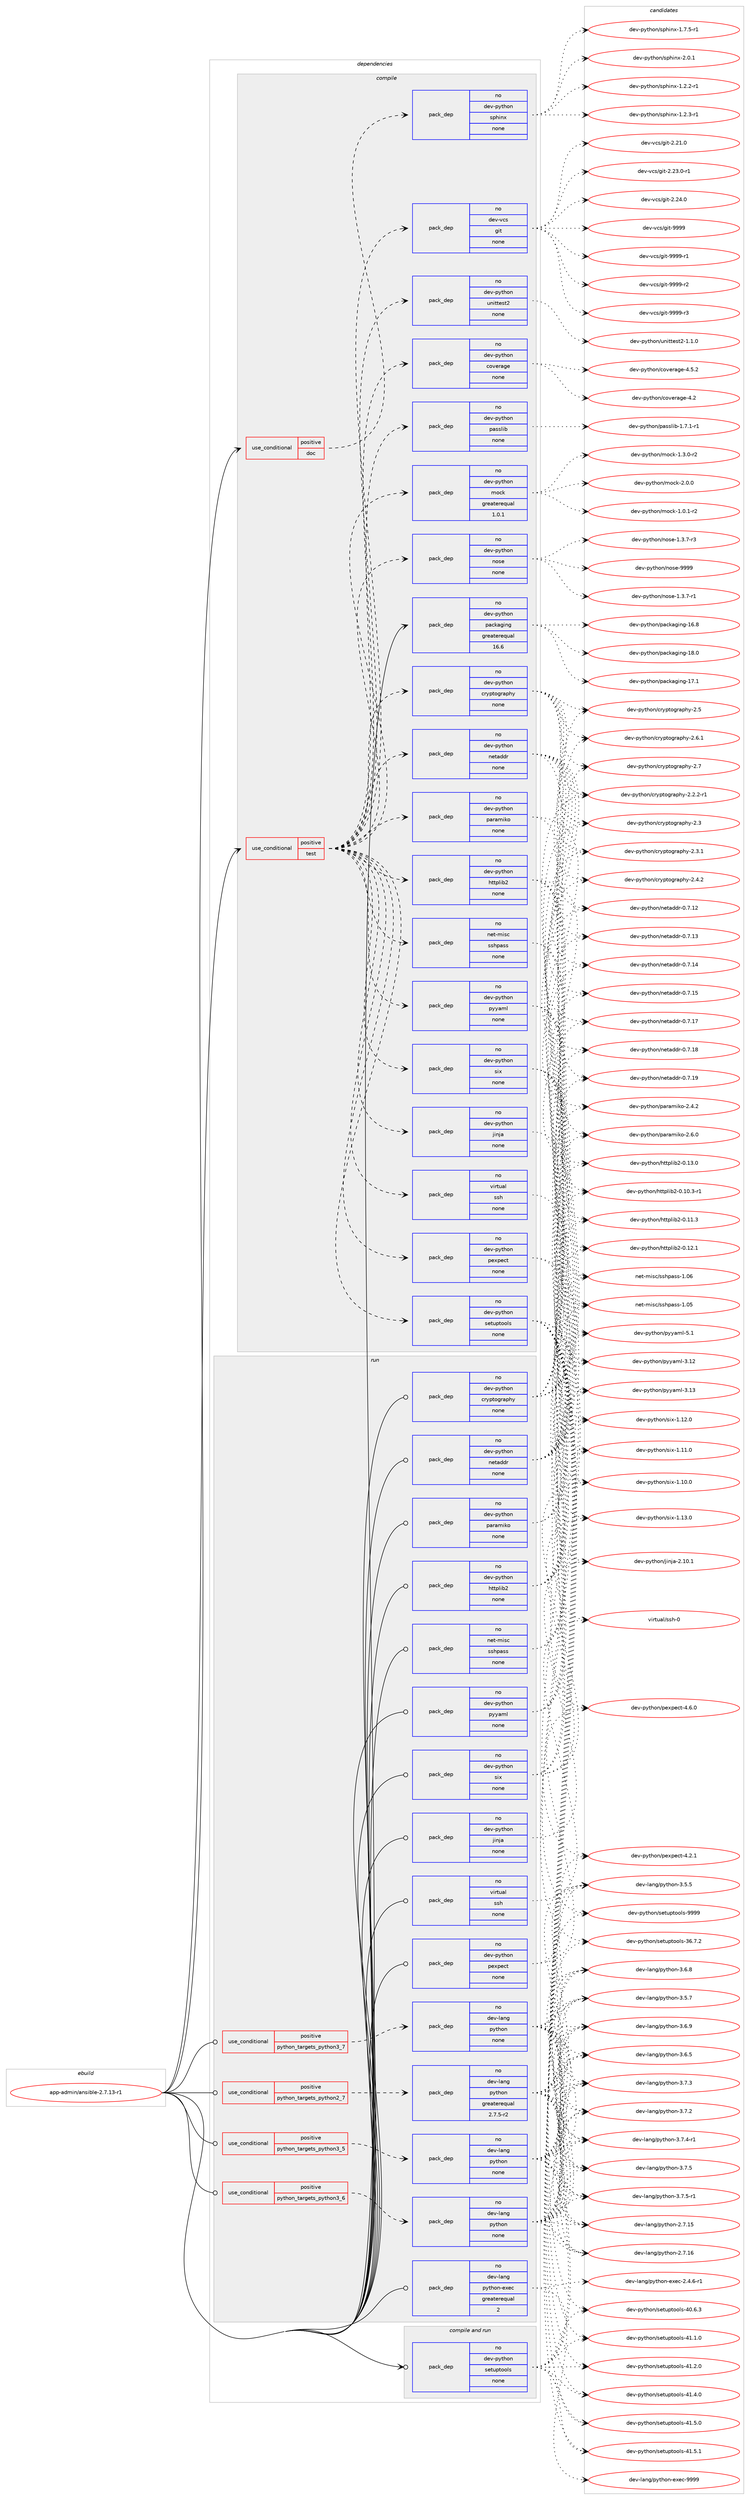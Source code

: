 digraph prolog {

# *************
# Graph options
# *************

newrank=true;
concentrate=true;
compound=true;
graph [rankdir=LR,fontname=Helvetica,fontsize=10,ranksep=1.5];#, ranksep=2.5, nodesep=0.2];
edge  [arrowhead=vee];
node  [fontname=Helvetica,fontsize=10];

# **********
# The ebuild
# **********

subgraph cluster_leftcol {
color=gray;
rank=same;
label=<<i>ebuild</i>>;
id [label="app-admin/ansible-2.7.13-r1", color=red, width=4, href="../app-admin/ansible-2.7.13-r1.svg"];
}

# ****************
# The dependencies
# ****************

subgraph cluster_midcol {
color=gray;
label=<<i>dependencies</i>>;
subgraph cluster_compile {
fillcolor="#eeeeee";
style=filled;
label=<<i>compile</i>>;
subgraph cond110651 {
dependency465212 [label=<<TABLE BORDER="0" CELLBORDER="1" CELLSPACING="0" CELLPADDING="4"><TR><TD ROWSPAN="3" CELLPADDING="10">use_conditional</TD></TR><TR><TD>positive</TD></TR><TR><TD>doc</TD></TR></TABLE>>, shape=none, color=red];
subgraph pack346103 {
dependency465213 [label=<<TABLE BORDER="0" CELLBORDER="1" CELLSPACING="0" CELLPADDING="4" WIDTH="220"><TR><TD ROWSPAN="6" CELLPADDING="30">pack_dep</TD></TR><TR><TD WIDTH="110">no</TD></TR><TR><TD>dev-python</TD></TR><TR><TD>sphinx</TD></TR><TR><TD>none</TD></TR><TR><TD></TD></TR></TABLE>>, shape=none, color=blue];
}
dependency465212:e -> dependency465213:w [weight=20,style="dashed",arrowhead="vee"];
}
id:e -> dependency465212:w [weight=20,style="solid",arrowhead="vee"];
subgraph cond110652 {
dependency465214 [label=<<TABLE BORDER="0" CELLBORDER="1" CELLSPACING="0" CELLPADDING="4"><TR><TD ROWSPAN="3" CELLPADDING="10">use_conditional</TD></TR><TR><TD>positive</TD></TR><TR><TD>test</TD></TR></TABLE>>, shape=none, color=red];
subgraph pack346104 {
dependency465215 [label=<<TABLE BORDER="0" CELLBORDER="1" CELLSPACING="0" CELLPADDING="4" WIDTH="220"><TR><TD ROWSPAN="6" CELLPADDING="30">pack_dep</TD></TR><TR><TD WIDTH="110">no</TD></TR><TR><TD>dev-python</TD></TR><TR><TD>paramiko</TD></TR><TR><TD>none</TD></TR><TR><TD></TD></TR></TABLE>>, shape=none, color=blue];
}
dependency465214:e -> dependency465215:w [weight=20,style="dashed",arrowhead="vee"];
subgraph pack346105 {
dependency465216 [label=<<TABLE BORDER="0" CELLBORDER="1" CELLSPACING="0" CELLPADDING="4" WIDTH="220"><TR><TD ROWSPAN="6" CELLPADDING="30">pack_dep</TD></TR><TR><TD WIDTH="110">no</TD></TR><TR><TD>dev-python</TD></TR><TR><TD>jinja</TD></TR><TR><TD>none</TD></TR><TR><TD></TD></TR></TABLE>>, shape=none, color=blue];
}
dependency465214:e -> dependency465216:w [weight=20,style="dashed",arrowhead="vee"];
subgraph pack346106 {
dependency465217 [label=<<TABLE BORDER="0" CELLBORDER="1" CELLSPACING="0" CELLPADDING="4" WIDTH="220"><TR><TD ROWSPAN="6" CELLPADDING="30">pack_dep</TD></TR><TR><TD WIDTH="110">no</TD></TR><TR><TD>dev-python</TD></TR><TR><TD>pyyaml</TD></TR><TR><TD>none</TD></TR><TR><TD></TD></TR></TABLE>>, shape=none, color=blue];
}
dependency465214:e -> dependency465217:w [weight=20,style="dashed",arrowhead="vee"];
subgraph pack346107 {
dependency465218 [label=<<TABLE BORDER="0" CELLBORDER="1" CELLSPACING="0" CELLPADDING="4" WIDTH="220"><TR><TD ROWSPAN="6" CELLPADDING="30">pack_dep</TD></TR><TR><TD WIDTH="110">no</TD></TR><TR><TD>dev-python</TD></TR><TR><TD>setuptools</TD></TR><TR><TD>none</TD></TR><TR><TD></TD></TR></TABLE>>, shape=none, color=blue];
}
dependency465214:e -> dependency465218:w [weight=20,style="dashed",arrowhead="vee"];
subgraph pack346108 {
dependency465219 [label=<<TABLE BORDER="0" CELLBORDER="1" CELLSPACING="0" CELLPADDING="4" WIDTH="220"><TR><TD ROWSPAN="6" CELLPADDING="30">pack_dep</TD></TR><TR><TD WIDTH="110">no</TD></TR><TR><TD>dev-python</TD></TR><TR><TD>cryptography</TD></TR><TR><TD>none</TD></TR><TR><TD></TD></TR></TABLE>>, shape=none, color=blue];
}
dependency465214:e -> dependency465219:w [weight=20,style="dashed",arrowhead="vee"];
subgraph pack346109 {
dependency465220 [label=<<TABLE BORDER="0" CELLBORDER="1" CELLSPACING="0" CELLPADDING="4" WIDTH="220"><TR><TD ROWSPAN="6" CELLPADDING="30">pack_dep</TD></TR><TR><TD WIDTH="110">no</TD></TR><TR><TD>dev-python</TD></TR><TR><TD>httplib2</TD></TR><TR><TD>none</TD></TR><TR><TD></TD></TR></TABLE>>, shape=none, color=blue];
}
dependency465214:e -> dependency465220:w [weight=20,style="dashed",arrowhead="vee"];
subgraph pack346110 {
dependency465221 [label=<<TABLE BORDER="0" CELLBORDER="1" CELLSPACING="0" CELLPADDING="4" WIDTH="220"><TR><TD ROWSPAN="6" CELLPADDING="30">pack_dep</TD></TR><TR><TD WIDTH="110">no</TD></TR><TR><TD>dev-python</TD></TR><TR><TD>six</TD></TR><TR><TD>none</TD></TR><TR><TD></TD></TR></TABLE>>, shape=none, color=blue];
}
dependency465214:e -> dependency465221:w [weight=20,style="dashed",arrowhead="vee"];
subgraph pack346111 {
dependency465222 [label=<<TABLE BORDER="0" CELLBORDER="1" CELLSPACING="0" CELLPADDING="4" WIDTH="220"><TR><TD ROWSPAN="6" CELLPADDING="30">pack_dep</TD></TR><TR><TD WIDTH="110">no</TD></TR><TR><TD>dev-python</TD></TR><TR><TD>netaddr</TD></TR><TR><TD>none</TD></TR><TR><TD></TD></TR></TABLE>>, shape=none, color=blue];
}
dependency465214:e -> dependency465222:w [weight=20,style="dashed",arrowhead="vee"];
subgraph pack346112 {
dependency465223 [label=<<TABLE BORDER="0" CELLBORDER="1" CELLSPACING="0" CELLPADDING="4" WIDTH="220"><TR><TD ROWSPAN="6" CELLPADDING="30">pack_dep</TD></TR><TR><TD WIDTH="110">no</TD></TR><TR><TD>dev-python</TD></TR><TR><TD>pexpect</TD></TR><TR><TD>none</TD></TR><TR><TD></TD></TR></TABLE>>, shape=none, color=blue];
}
dependency465214:e -> dependency465223:w [weight=20,style="dashed",arrowhead="vee"];
subgraph pack346113 {
dependency465224 [label=<<TABLE BORDER="0" CELLBORDER="1" CELLSPACING="0" CELLPADDING="4" WIDTH="220"><TR><TD ROWSPAN="6" CELLPADDING="30">pack_dep</TD></TR><TR><TD WIDTH="110">no</TD></TR><TR><TD>net-misc</TD></TR><TR><TD>sshpass</TD></TR><TR><TD>none</TD></TR><TR><TD></TD></TR></TABLE>>, shape=none, color=blue];
}
dependency465214:e -> dependency465224:w [weight=20,style="dashed",arrowhead="vee"];
subgraph pack346114 {
dependency465225 [label=<<TABLE BORDER="0" CELLBORDER="1" CELLSPACING="0" CELLPADDING="4" WIDTH="220"><TR><TD ROWSPAN="6" CELLPADDING="30">pack_dep</TD></TR><TR><TD WIDTH="110">no</TD></TR><TR><TD>virtual</TD></TR><TR><TD>ssh</TD></TR><TR><TD>none</TD></TR><TR><TD></TD></TR></TABLE>>, shape=none, color=blue];
}
dependency465214:e -> dependency465225:w [weight=20,style="dashed",arrowhead="vee"];
subgraph pack346115 {
dependency465226 [label=<<TABLE BORDER="0" CELLBORDER="1" CELLSPACING="0" CELLPADDING="4" WIDTH="220"><TR><TD ROWSPAN="6" CELLPADDING="30">pack_dep</TD></TR><TR><TD WIDTH="110">no</TD></TR><TR><TD>dev-python</TD></TR><TR><TD>nose</TD></TR><TR><TD>none</TD></TR><TR><TD></TD></TR></TABLE>>, shape=none, color=blue];
}
dependency465214:e -> dependency465226:w [weight=20,style="dashed",arrowhead="vee"];
subgraph pack346116 {
dependency465227 [label=<<TABLE BORDER="0" CELLBORDER="1" CELLSPACING="0" CELLPADDING="4" WIDTH="220"><TR><TD ROWSPAN="6" CELLPADDING="30">pack_dep</TD></TR><TR><TD WIDTH="110">no</TD></TR><TR><TD>dev-python</TD></TR><TR><TD>mock</TD></TR><TR><TD>greaterequal</TD></TR><TR><TD>1.0.1</TD></TR></TABLE>>, shape=none, color=blue];
}
dependency465214:e -> dependency465227:w [weight=20,style="dashed",arrowhead="vee"];
subgraph pack346117 {
dependency465228 [label=<<TABLE BORDER="0" CELLBORDER="1" CELLSPACING="0" CELLPADDING="4" WIDTH="220"><TR><TD ROWSPAN="6" CELLPADDING="30">pack_dep</TD></TR><TR><TD WIDTH="110">no</TD></TR><TR><TD>dev-python</TD></TR><TR><TD>passlib</TD></TR><TR><TD>none</TD></TR><TR><TD></TD></TR></TABLE>>, shape=none, color=blue];
}
dependency465214:e -> dependency465228:w [weight=20,style="dashed",arrowhead="vee"];
subgraph pack346118 {
dependency465229 [label=<<TABLE BORDER="0" CELLBORDER="1" CELLSPACING="0" CELLPADDING="4" WIDTH="220"><TR><TD ROWSPAN="6" CELLPADDING="30">pack_dep</TD></TR><TR><TD WIDTH="110">no</TD></TR><TR><TD>dev-python</TD></TR><TR><TD>coverage</TD></TR><TR><TD>none</TD></TR><TR><TD></TD></TR></TABLE>>, shape=none, color=blue];
}
dependency465214:e -> dependency465229:w [weight=20,style="dashed",arrowhead="vee"];
subgraph pack346119 {
dependency465230 [label=<<TABLE BORDER="0" CELLBORDER="1" CELLSPACING="0" CELLPADDING="4" WIDTH="220"><TR><TD ROWSPAN="6" CELLPADDING="30">pack_dep</TD></TR><TR><TD WIDTH="110">no</TD></TR><TR><TD>dev-python</TD></TR><TR><TD>unittest2</TD></TR><TR><TD>none</TD></TR><TR><TD></TD></TR></TABLE>>, shape=none, color=blue];
}
dependency465214:e -> dependency465230:w [weight=20,style="dashed",arrowhead="vee"];
subgraph pack346120 {
dependency465231 [label=<<TABLE BORDER="0" CELLBORDER="1" CELLSPACING="0" CELLPADDING="4" WIDTH="220"><TR><TD ROWSPAN="6" CELLPADDING="30">pack_dep</TD></TR><TR><TD WIDTH="110">no</TD></TR><TR><TD>dev-vcs</TD></TR><TR><TD>git</TD></TR><TR><TD>none</TD></TR><TR><TD></TD></TR></TABLE>>, shape=none, color=blue];
}
dependency465214:e -> dependency465231:w [weight=20,style="dashed",arrowhead="vee"];
}
id:e -> dependency465214:w [weight=20,style="solid",arrowhead="vee"];
subgraph pack346121 {
dependency465232 [label=<<TABLE BORDER="0" CELLBORDER="1" CELLSPACING="0" CELLPADDING="4" WIDTH="220"><TR><TD ROWSPAN="6" CELLPADDING="30">pack_dep</TD></TR><TR><TD WIDTH="110">no</TD></TR><TR><TD>dev-python</TD></TR><TR><TD>packaging</TD></TR><TR><TD>greaterequal</TD></TR><TR><TD>16.6</TD></TR></TABLE>>, shape=none, color=blue];
}
id:e -> dependency465232:w [weight=20,style="solid",arrowhead="vee"];
}
subgraph cluster_compileandrun {
fillcolor="#eeeeee";
style=filled;
label=<<i>compile and run</i>>;
subgraph pack346122 {
dependency465233 [label=<<TABLE BORDER="0" CELLBORDER="1" CELLSPACING="0" CELLPADDING="4" WIDTH="220"><TR><TD ROWSPAN="6" CELLPADDING="30">pack_dep</TD></TR><TR><TD WIDTH="110">no</TD></TR><TR><TD>dev-python</TD></TR><TR><TD>setuptools</TD></TR><TR><TD>none</TD></TR><TR><TD></TD></TR></TABLE>>, shape=none, color=blue];
}
id:e -> dependency465233:w [weight=20,style="solid",arrowhead="odotvee"];
}
subgraph cluster_run {
fillcolor="#eeeeee";
style=filled;
label=<<i>run</i>>;
subgraph cond110653 {
dependency465234 [label=<<TABLE BORDER="0" CELLBORDER="1" CELLSPACING="0" CELLPADDING="4"><TR><TD ROWSPAN="3" CELLPADDING="10">use_conditional</TD></TR><TR><TD>positive</TD></TR><TR><TD>python_targets_python2_7</TD></TR></TABLE>>, shape=none, color=red];
subgraph pack346123 {
dependency465235 [label=<<TABLE BORDER="0" CELLBORDER="1" CELLSPACING="0" CELLPADDING="4" WIDTH="220"><TR><TD ROWSPAN="6" CELLPADDING="30">pack_dep</TD></TR><TR><TD WIDTH="110">no</TD></TR><TR><TD>dev-lang</TD></TR><TR><TD>python</TD></TR><TR><TD>greaterequal</TD></TR><TR><TD>2.7.5-r2</TD></TR></TABLE>>, shape=none, color=blue];
}
dependency465234:e -> dependency465235:w [weight=20,style="dashed",arrowhead="vee"];
}
id:e -> dependency465234:w [weight=20,style="solid",arrowhead="odot"];
subgraph cond110654 {
dependency465236 [label=<<TABLE BORDER="0" CELLBORDER="1" CELLSPACING="0" CELLPADDING="4"><TR><TD ROWSPAN="3" CELLPADDING="10">use_conditional</TD></TR><TR><TD>positive</TD></TR><TR><TD>python_targets_python3_5</TD></TR></TABLE>>, shape=none, color=red];
subgraph pack346124 {
dependency465237 [label=<<TABLE BORDER="0" CELLBORDER="1" CELLSPACING="0" CELLPADDING="4" WIDTH="220"><TR><TD ROWSPAN="6" CELLPADDING="30">pack_dep</TD></TR><TR><TD WIDTH="110">no</TD></TR><TR><TD>dev-lang</TD></TR><TR><TD>python</TD></TR><TR><TD>none</TD></TR><TR><TD></TD></TR></TABLE>>, shape=none, color=blue];
}
dependency465236:e -> dependency465237:w [weight=20,style="dashed",arrowhead="vee"];
}
id:e -> dependency465236:w [weight=20,style="solid",arrowhead="odot"];
subgraph cond110655 {
dependency465238 [label=<<TABLE BORDER="0" CELLBORDER="1" CELLSPACING="0" CELLPADDING="4"><TR><TD ROWSPAN="3" CELLPADDING="10">use_conditional</TD></TR><TR><TD>positive</TD></TR><TR><TD>python_targets_python3_6</TD></TR></TABLE>>, shape=none, color=red];
subgraph pack346125 {
dependency465239 [label=<<TABLE BORDER="0" CELLBORDER="1" CELLSPACING="0" CELLPADDING="4" WIDTH="220"><TR><TD ROWSPAN="6" CELLPADDING="30">pack_dep</TD></TR><TR><TD WIDTH="110">no</TD></TR><TR><TD>dev-lang</TD></TR><TR><TD>python</TD></TR><TR><TD>none</TD></TR><TR><TD></TD></TR></TABLE>>, shape=none, color=blue];
}
dependency465238:e -> dependency465239:w [weight=20,style="dashed",arrowhead="vee"];
}
id:e -> dependency465238:w [weight=20,style="solid",arrowhead="odot"];
subgraph cond110656 {
dependency465240 [label=<<TABLE BORDER="0" CELLBORDER="1" CELLSPACING="0" CELLPADDING="4"><TR><TD ROWSPAN="3" CELLPADDING="10">use_conditional</TD></TR><TR><TD>positive</TD></TR><TR><TD>python_targets_python3_7</TD></TR></TABLE>>, shape=none, color=red];
subgraph pack346126 {
dependency465241 [label=<<TABLE BORDER="0" CELLBORDER="1" CELLSPACING="0" CELLPADDING="4" WIDTH="220"><TR><TD ROWSPAN="6" CELLPADDING="30">pack_dep</TD></TR><TR><TD WIDTH="110">no</TD></TR><TR><TD>dev-lang</TD></TR><TR><TD>python</TD></TR><TR><TD>none</TD></TR><TR><TD></TD></TR></TABLE>>, shape=none, color=blue];
}
dependency465240:e -> dependency465241:w [weight=20,style="dashed",arrowhead="vee"];
}
id:e -> dependency465240:w [weight=20,style="solid",arrowhead="odot"];
subgraph pack346127 {
dependency465242 [label=<<TABLE BORDER="0" CELLBORDER="1" CELLSPACING="0" CELLPADDING="4" WIDTH="220"><TR><TD ROWSPAN="6" CELLPADDING="30">pack_dep</TD></TR><TR><TD WIDTH="110">no</TD></TR><TR><TD>dev-lang</TD></TR><TR><TD>python-exec</TD></TR><TR><TD>greaterequal</TD></TR><TR><TD>2</TD></TR></TABLE>>, shape=none, color=blue];
}
id:e -> dependency465242:w [weight=20,style="solid",arrowhead="odot"];
subgraph pack346128 {
dependency465243 [label=<<TABLE BORDER="0" CELLBORDER="1" CELLSPACING="0" CELLPADDING="4" WIDTH="220"><TR><TD ROWSPAN="6" CELLPADDING="30">pack_dep</TD></TR><TR><TD WIDTH="110">no</TD></TR><TR><TD>dev-python</TD></TR><TR><TD>cryptography</TD></TR><TR><TD>none</TD></TR><TR><TD></TD></TR></TABLE>>, shape=none, color=blue];
}
id:e -> dependency465243:w [weight=20,style="solid",arrowhead="odot"];
subgraph pack346129 {
dependency465244 [label=<<TABLE BORDER="0" CELLBORDER="1" CELLSPACING="0" CELLPADDING="4" WIDTH="220"><TR><TD ROWSPAN="6" CELLPADDING="30">pack_dep</TD></TR><TR><TD WIDTH="110">no</TD></TR><TR><TD>dev-python</TD></TR><TR><TD>httplib2</TD></TR><TR><TD>none</TD></TR><TR><TD></TD></TR></TABLE>>, shape=none, color=blue];
}
id:e -> dependency465244:w [weight=20,style="solid",arrowhead="odot"];
subgraph pack346130 {
dependency465245 [label=<<TABLE BORDER="0" CELLBORDER="1" CELLSPACING="0" CELLPADDING="4" WIDTH="220"><TR><TD ROWSPAN="6" CELLPADDING="30">pack_dep</TD></TR><TR><TD WIDTH="110">no</TD></TR><TR><TD>dev-python</TD></TR><TR><TD>jinja</TD></TR><TR><TD>none</TD></TR><TR><TD></TD></TR></TABLE>>, shape=none, color=blue];
}
id:e -> dependency465245:w [weight=20,style="solid",arrowhead="odot"];
subgraph pack346131 {
dependency465246 [label=<<TABLE BORDER="0" CELLBORDER="1" CELLSPACING="0" CELLPADDING="4" WIDTH="220"><TR><TD ROWSPAN="6" CELLPADDING="30">pack_dep</TD></TR><TR><TD WIDTH="110">no</TD></TR><TR><TD>dev-python</TD></TR><TR><TD>netaddr</TD></TR><TR><TD>none</TD></TR><TR><TD></TD></TR></TABLE>>, shape=none, color=blue];
}
id:e -> dependency465246:w [weight=20,style="solid",arrowhead="odot"];
subgraph pack346132 {
dependency465247 [label=<<TABLE BORDER="0" CELLBORDER="1" CELLSPACING="0" CELLPADDING="4" WIDTH="220"><TR><TD ROWSPAN="6" CELLPADDING="30">pack_dep</TD></TR><TR><TD WIDTH="110">no</TD></TR><TR><TD>dev-python</TD></TR><TR><TD>paramiko</TD></TR><TR><TD>none</TD></TR><TR><TD></TD></TR></TABLE>>, shape=none, color=blue];
}
id:e -> dependency465247:w [weight=20,style="solid",arrowhead="odot"];
subgraph pack346133 {
dependency465248 [label=<<TABLE BORDER="0" CELLBORDER="1" CELLSPACING="0" CELLPADDING="4" WIDTH="220"><TR><TD ROWSPAN="6" CELLPADDING="30">pack_dep</TD></TR><TR><TD WIDTH="110">no</TD></TR><TR><TD>dev-python</TD></TR><TR><TD>pexpect</TD></TR><TR><TD>none</TD></TR><TR><TD></TD></TR></TABLE>>, shape=none, color=blue];
}
id:e -> dependency465248:w [weight=20,style="solid",arrowhead="odot"];
subgraph pack346134 {
dependency465249 [label=<<TABLE BORDER="0" CELLBORDER="1" CELLSPACING="0" CELLPADDING="4" WIDTH="220"><TR><TD ROWSPAN="6" CELLPADDING="30">pack_dep</TD></TR><TR><TD WIDTH="110">no</TD></TR><TR><TD>dev-python</TD></TR><TR><TD>pyyaml</TD></TR><TR><TD>none</TD></TR><TR><TD></TD></TR></TABLE>>, shape=none, color=blue];
}
id:e -> dependency465249:w [weight=20,style="solid",arrowhead="odot"];
subgraph pack346135 {
dependency465250 [label=<<TABLE BORDER="0" CELLBORDER="1" CELLSPACING="0" CELLPADDING="4" WIDTH="220"><TR><TD ROWSPAN="6" CELLPADDING="30">pack_dep</TD></TR><TR><TD WIDTH="110">no</TD></TR><TR><TD>dev-python</TD></TR><TR><TD>six</TD></TR><TR><TD>none</TD></TR><TR><TD></TD></TR></TABLE>>, shape=none, color=blue];
}
id:e -> dependency465250:w [weight=20,style="solid",arrowhead="odot"];
subgraph pack346136 {
dependency465251 [label=<<TABLE BORDER="0" CELLBORDER="1" CELLSPACING="0" CELLPADDING="4" WIDTH="220"><TR><TD ROWSPAN="6" CELLPADDING="30">pack_dep</TD></TR><TR><TD WIDTH="110">no</TD></TR><TR><TD>net-misc</TD></TR><TR><TD>sshpass</TD></TR><TR><TD>none</TD></TR><TR><TD></TD></TR></TABLE>>, shape=none, color=blue];
}
id:e -> dependency465251:w [weight=20,style="solid",arrowhead="odot"];
subgraph pack346137 {
dependency465252 [label=<<TABLE BORDER="0" CELLBORDER="1" CELLSPACING="0" CELLPADDING="4" WIDTH="220"><TR><TD ROWSPAN="6" CELLPADDING="30">pack_dep</TD></TR><TR><TD WIDTH="110">no</TD></TR><TR><TD>virtual</TD></TR><TR><TD>ssh</TD></TR><TR><TD>none</TD></TR><TR><TD></TD></TR></TABLE>>, shape=none, color=blue];
}
id:e -> dependency465252:w [weight=20,style="solid",arrowhead="odot"];
}
}

# **************
# The candidates
# **************

subgraph cluster_choices {
rank=same;
color=gray;
label=<<i>candidates</i>>;

subgraph choice346103 {
color=black;
nodesep=1;
choice10010111845112121116104111110471151121041051101204549465046504511449 [label="dev-python/sphinx-1.2.2-r1", color=red, width=4,href="../dev-python/sphinx-1.2.2-r1.svg"];
choice10010111845112121116104111110471151121041051101204549465046514511449 [label="dev-python/sphinx-1.2.3-r1", color=red, width=4,href="../dev-python/sphinx-1.2.3-r1.svg"];
choice10010111845112121116104111110471151121041051101204549465546534511449 [label="dev-python/sphinx-1.7.5-r1", color=red, width=4,href="../dev-python/sphinx-1.7.5-r1.svg"];
choice1001011184511212111610411111047115112104105110120455046484649 [label="dev-python/sphinx-2.0.1", color=red, width=4,href="../dev-python/sphinx-2.0.1.svg"];
dependency465213:e -> choice10010111845112121116104111110471151121041051101204549465046504511449:w [style=dotted,weight="100"];
dependency465213:e -> choice10010111845112121116104111110471151121041051101204549465046514511449:w [style=dotted,weight="100"];
dependency465213:e -> choice10010111845112121116104111110471151121041051101204549465546534511449:w [style=dotted,weight="100"];
dependency465213:e -> choice1001011184511212111610411111047115112104105110120455046484649:w [style=dotted,weight="100"];
}
subgraph choice346104 {
color=black;
nodesep=1;
choice10010111845112121116104111110471129711497109105107111455046524650 [label="dev-python/paramiko-2.4.2", color=red, width=4,href="../dev-python/paramiko-2.4.2.svg"];
choice10010111845112121116104111110471129711497109105107111455046544648 [label="dev-python/paramiko-2.6.0", color=red, width=4,href="../dev-python/paramiko-2.6.0.svg"];
dependency465215:e -> choice10010111845112121116104111110471129711497109105107111455046524650:w [style=dotted,weight="100"];
dependency465215:e -> choice10010111845112121116104111110471129711497109105107111455046544648:w [style=dotted,weight="100"];
}
subgraph choice346105 {
color=black;
nodesep=1;
choice10010111845112121116104111110471061051101069745504649484649 [label="dev-python/jinja-2.10.1", color=red, width=4,href="../dev-python/jinja-2.10.1.svg"];
dependency465216:e -> choice10010111845112121116104111110471061051101069745504649484649:w [style=dotted,weight="100"];
}
subgraph choice346106 {
color=black;
nodesep=1;
choice1001011184511212111610411111047112121121971091084551464950 [label="dev-python/pyyaml-3.12", color=red, width=4,href="../dev-python/pyyaml-3.12.svg"];
choice1001011184511212111610411111047112121121971091084551464951 [label="dev-python/pyyaml-3.13", color=red, width=4,href="../dev-python/pyyaml-3.13.svg"];
choice10010111845112121116104111110471121211219710910845534649 [label="dev-python/pyyaml-5.1", color=red, width=4,href="../dev-python/pyyaml-5.1.svg"];
dependency465217:e -> choice1001011184511212111610411111047112121121971091084551464950:w [style=dotted,weight="100"];
dependency465217:e -> choice1001011184511212111610411111047112121121971091084551464951:w [style=dotted,weight="100"];
dependency465217:e -> choice10010111845112121116104111110471121211219710910845534649:w [style=dotted,weight="100"];
}
subgraph choice346107 {
color=black;
nodesep=1;
choice100101118451121211161041111104711510111611711211611111110811545515446554650 [label="dev-python/setuptools-36.7.2", color=red, width=4,href="../dev-python/setuptools-36.7.2.svg"];
choice100101118451121211161041111104711510111611711211611111110811545524846544651 [label="dev-python/setuptools-40.6.3", color=red, width=4,href="../dev-python/setuptools-40.6.3.svg"];
choice100101118451121211161041111104711510111611711211611111110811545524946494648 [label="dev-python/setuptools-41.1.0", color=red, width=4,href="../dev-python/setuptools-41.1.0.svg"];
choice100101118451121211161041111104711510111611711211611111110811545524946504648 [label="dev-python/setuptools-41.2.0", color=red, width=4,href="../dev-python/setuptools-41.2.0.svg"];
choice100101118451121211161041111104711510111611711211611111110811545524946524648 [label="dev-python/setuptools-41.4.0", color=red, width=4,href="../dev-python/setuptools-41.4.0.svg"];
choice100101118451121211161041111104711510111611711211611111110811545524946534648 [label="dev-python/setuptools-41.5.0", color=red, width=4,href="../dev-python/setuptools-41.5.0.svg"];
choice100101118451121211161041111104711510111611711211611111110811545524946534649 [label="dev-python/setuptools-41.5.1", color=red, width=4,href="../dev-python/setuptools-41.5.1.svg"];
choice10010111845112121116104111110471151011161171121161111111081154557575757 [label="dev-python/setuptools-9999", color=red, width=4,href="../dev-python/setuptools-9999.svg"];
dependency465218:e -> choice100101118451121211161041111104711510111611711211611111110811545515446554650:w [style=dotted,weight="100"];
dependency465218:e -> choice100101118451121211161041111104711510111611711211611111110811545524846544651:w [style=dotted,weight="100"];
dependency465218:e -> choice100101118451121211161041111104711510111611711211611111110811545524946494648:w [style=dotted,weight="100"];
dependency465218:e -> choice100101118451121211161041111104711510111611711211611111110811545524946504648:w [style=dotted,weight="100"];
dependency465218:e -> choice100101118451121211161041111104711510111611711211611111110811545524946524648:w [style=dotted,weight="100"];
dependency465218:e -> choice100101118451121211161041111104711510111611711211611111110811545524946534648:w [style=dotted,weight="100"];
dependency465218:e -> choice100101118451121211161041111104711510111611711211611111110811545524946534649:w [style=dotted,weight="100"];
dependency465218:e -> choice10010111845112121116104111110471151011161171121161111111081154557575757:w [style=dotted,weight="100"];
}
subgraph choice346108 {
color=black;
nodesep=1;
choice100101118451121211161041111104799114121112116111103114971121041214550465046504511449 [label="dev-python/cryptography-2.2.2-r1", color=red, width=4,href="../dev-python/cryptography-2.2.2-r1.svg"];
choice1001011184511212111610411111047991141211121161111031149711210412145504651 [label="dev-python/cryptography-2.3", color=red, width=4,href="../dev-python/cryptography-2.3.svg"];
choice10010111845112121116104111110479911412111211611110311497112104121455046514649 [label="dev-python/cryptography-2.3.1", color=red, width=4,href="../dev-python/cryptography-2.3.1.svg"];
choice10010111845112121116104111110479911412111211611110311497112104121455046524650 [label="dev-python/cryptography-2.4.2", color=red, width=4,href="../dev-python/cryptography-2.4.2.svg"];
choice1001011184511212111610411111047991141211121161111031149711210412145504653 [label="dev-python/cryptography-2.5", color=red, width=4,href="../dev-python/cryptography-2.5.svg"];
choice10010111845112121116104111110479911412111211611110311497112104121455046544649 [label="dev-python/cryptography-2.6.1", color=red, width=4,href="../dev-python/cryptography-2.6.1.svg"];
choice1001011184511212111610411111047991141211121161111031149711210412145504655 [label="dev-python/cryptography-2.7", color=red, width=4,href="../dev-python/cryptography-2.7.svg"];
dependency465219:e -> choice100101118451121211161041111104799114121112116111103114971121041214550465046504511449:w [style=dotted,weight="100"];
dependency465219:e -> choice1001011184511212111610411111047991141211121161111031149711210412145504651:w [style=dotted,weight="100"];
dependency465219:e -> choice10010111845112121116104111110479911412111211611110311497112104121455046514649:w [style=dotted,weight="100"];
dependency465219:e -> choice10010111845112121116104111110479911412111211611110311497112104121455046524650:w [style=dotted,weight="100"];
dependency465219:e -> choice1001011184511212111610411111047991141211121161111031149711210412145504653:w [style=dotted,weight="100"];
dependency465219:e -> choice10010111845112121116104111110479911412111211611110311497112104121455046544649:w [style=dotted,weight="100"];
dependency465219:e -> choice1001011184511212111610411111047991141211121161111031149711210412145504655:w [style=dotted,weight="100"];
}
subgraph choice346109 {
color=black;
nodesep=1;
choice10010111845112121116104111110471041161161121081059850454846494846514511449 [label="dev-python/httplib2-0.10.3-r1", color=red, width=4,href="../dev-python/httplib2-0.10.3-r1.svg"];
choice1001011184511212111610411111047104116116112108105985045484649494651 [label="dev-python/httplib2-0.11.3", color=red, width=4,href="../dev-python/httplib2-0.11.3.svg"];
choice1001011184511212111610411111047104116116112108105985045484649504649 [label="dev-python/httplib2-0.12.1", color=red, width=4,href="../dev-python/httplib2-0.12.1.svg"];
choice1001011184511212111610411111047104116116112108105985045484649514648 [label="dev-python/httplib2-0.13.0", color=red, width=4,href="../dev-python/httplib2-0.13.0.svg"];
dependency465220:e -> choice10010111845112121116104111110471041161161121081059850454846494846514511449:w [style=dotted,weight="100"];
dependency465220:e -> choice1001011184511212111610411111047104116116112108105985045484649494651:w [style=dotted,weight="100"];
dependency465220:e -> choice1001011184511212111610411111047104116116112108105985045484649504649:w [style=dotted,weight="100"];
dependency465220:e -> choice1001011184511212111610411111047104116116112108105985045484649514648:w [style=dotted,weight="100"];
}
subgraph choice346110 {
color=black;
nodesep=1;
choice100101118451121211161041111104711510512045494649484648 [label="dev-python/six-1.10.0", color=red, width=4,href="../dev-python/six-1.10.0.svg"];
choice100101118451121211161041111104711510512045494649494648 [label="dev-python/six-1.11.0", color=red, width=4,href="../dev-python/six-1.11.0.svg"];
choice100101118451121211161041111104711510512045494649504648 [label="dev-python/six-1.12.0", color=red, width=4,href="../dev-python/six-1.12.0.svg"];
choice100101118451121211161041111104711510512045494649514648 [label="dev-python/six-1.13.0", color=red, width=4,href="../dev-python/six-1.13.0.svg"];
dependency465221:e -> choice100101118451121211161041111104711510512045494649484648:w [style=dotted,weight="100"];
dependency465221:e -> choice100101118451121211161041111104711510512045494649494648:w [style=dotted,weight="100"];
dependency465221:e -> choice100101118451121211161041111104711510512045494649504648:w [style=dotted,weight="100"];
dependency465221:e -> choice100101118451121211161041111104711510512045494649514648:w [style=dotted,weight="100"];
}
subgraph choice346111 {
color=black;
nodesep=1;
choice10010111845112121116104111110471101011169710010011445484655464950 [label="dev-python/netaddr-0.7.12", color=red, width=4,href="../dev-python/netaddr-0.7.12.svg"];
choice10010111845112121116104111110471101011169710010011445484655464951 [label="dev-python/netaddr-0.7.13", color=red, width=4,href="../dev-python/netaddr-0.7.13.svg"];
choice10010111845112121116104111110471101011169710010011445484655464952 [label="dev-python/netaddr-0.7.14", color=red, width=4,href="../dev-python/netaddr-0.7.14.svg"];
choice10010111845112121116104111110471101011169710010011445484655464953 [label="dev-python/netaddr-0.7.15", color=red, width=4,href="../dev-python/netaddr-0.7.15.svg"];
choice10010111845112121116104111110471101011169710010011445484655464955 [label="dev-python/netaddr-0.7.17", color=red, width=4,href="../dev-python/netaddr-0.7.17.svg"];
choice10010111845112121116104111110471101011169710010011445484655464956 [label="dev-python/netaddr-0.7.18", color=red, width=4,href="../dev-python/netaddr-0.7.18.svg"];
choice10010111845112121116104111110471101011169710010011445484655464957 [label="dev-python/netaddr-0.7.19", color=red, width=4,href="../dev-python/netaddr-0.7.19.svg"];
dependency465222:e -> choice10010111845112121116104111110471101011169710010011445484655464950:w [style=dotted,weight="100"];
dependency465222:e -> choice10010111845112121116104111110471101011169710010011445484655464951:w [style=dotted,weight="100"];
dependency465222:e -> choice10010111845112121116104111110471101011169710010011445484655464952:w [style=dotted,weight="100"];
dependency465222:e -> choice10010111845112121116104111110471101011169710010011445484655464953:w [style=dotted,weight="100"];
dependency465222:e -> choice10010111845112121116104111110471101011169710010011445484655464955:w [style=dotted,weight="100"];
dependency465222:e -> choice10010111845112121116104111110471101011169710010011445484655464956:w [style=dotted,weight="100"];
dependency465222:e -> choice10010111845112121116104111110471101011169710010011445484655464957:w [style=dotted,weight="100"];
}
subgraph choice346112 {
color=black;
nodesep=1;
choice100101118451121211161041111104711210112011210199116455246504649 [label="dev-python/pexpect-4.2.1", color=red, width=4,href="../dev-python/pexpect-4.2.1.svg"];
choice100101118451121211161041111104711210112011210199116455246544648 [label="dev-python/pexpect-4.6.0", color=red, width=4,href="../dev-python/pexpect-4.6.0.svg"];
dependency465223:e -> choice100101118451121211161041111104711210112011210199116455246504649:w [style=dotted,weight="100"];
dependency465223:e -> choice100101118451121211161041111104711210112011210199116455246544648:w [style=dotted,weight="100"];
}
subgraph choice346113 {
color=black;
nodesep=1;
choice110101116451091051159947115115104112971151154549464853 [label="net-misc/sshpass-1.05", color=red, width=4,href="../net-misc/sshpass-1.05.svg"];
choice110101116451091051159947115115104112971151154549464854 [label="net-misc/sshpass-1.06", color=red, width=4,href="../net-misc/sshpass-1.06.svg"];
dependency465224:e -> choice110101116451091051159947115115104112971151154549464853:w [style=dotted,weight="100"];
dependency465224:e -> choice110101116451091051159947115115104112971151154549464854:w [style=dotted,weight="100"];
}
subgraph choice346114 {
color=black;
nodesep=1;
choice11810511411611797108471151151044548 [label="virtual/ssh-0", color=red, width=4,href="../virtual/ssh-0.svg"];
dependency465225:e -> choice11810511411611797108471151151044548:w [style=dotted,weight="100"];
}
subgraph choice346115 {
color=black;
nodesep=1;
choice10010111845112121116104111110471101111151014549465146554511449 [label="dev-python/nose-1.3.7-r1", color=red, width=4,href="../dev-python/nose-1.3.7-r1.svg"];
choice10010111845112121116104111110471101111151014549465146554511451 [label="dev-python/nose-1.3.7-r3", color=red, width=4,href="../dev-python/nose-1.3.7-r3.svg"];
choice10010111845112121116104111110471101111151014557575757 [label="dev-python/nose-9999", color=red, width=4,href="../dev-python/nose-9999.svg"];
dependency465226:e -> choice10010111845112121116104111110471101111151014549465146554511449:w [style=dotted,weight="100"];
dependency465226:e -> choice10010111845112121116104111110471101111151014549465146554511451:w [style=dotted,weight="100"];
dependency465226:e -> choice10010111845112121116104111110471101111151014557575757:w [style=dotted,weight="100"];
}
subgraph choice346116 {
color=black;
nodesep=1;
choice1001011184511212111610411111047109111991074549464846494511450 [label="dev-python/mock-1.0.1-r2", color=red, width=4,href="../dev-python/mock-1.0.1-r2.svg"];
choice1001011184511212111610411111047109111991074549465146484511450 [label="dev-python/mock-1.3.0-r2", color=red, width=4,href="../dev-python/mock-1.3.0-r2.svg"];
choice100101118451121211161041111104710911199107455046484648 [label="dev-python/mock-2.0.0", color=red, width=4,href="../dev-python/mock-2.0.0.svg"];
dependency465227:e -> choice1001011184511212111610411111047109111991074549464846494511450:w [style=dotted,weight="100"];
dependency465227:e -> choice1001011184511212111610411111047109111991074549465146484511450:w [style=dotted,weight="100"];
dependency465227:e -> choice100101118451121211161041111104710911199107455046484648:w [style=dotted,weight="100"];
}
subgraph choice346117 {
color=black;
nodesep=1;
choice100101118451121211161041111104711297115115108105984549465546494511449 [label="dev-python/passlib-1.7.1-r1", color=red, width=4,href="../dev-python/passlib-1.7.1-r1.svg"];
dependency465228:e -> choice100101118451121211161041111104711297115115108105984549465546494511449:w [style=dotted,weight="100"];
}
subgraph choice346118 {
color=black;
nodesep=1;
choice1001011184511212111610411111047991111181011149710310145524650 [label="dev-python/coverage-4.2", color=red, width=4,href="../dev-python/coverage-4.2.svg"];
choice10010111845112121116104111110479911111810111497103101455246534650 [label="dev-python/coverage-4.5.2", color=red, width=4,href="../dev-python/coverage-4.5.2.svg"];
dependency465229:e -> choice1001011184511212111610411111047991111181011149710310145524650:w [style=dotted,weight="100"];
dependency465229:e -> choice10010111845112121116104111110479911111810111497103101455246534650:w [style=dotted,weight="100"];
}
subgraph choice346119 {
color=black;
nodesep=1;
choice100101118451121211161041111104711711010511611610111511650454946494648 [label="dev-python/unittest2-1.1.0", color=red, width=4,href="../dev-python/unittest2-1.1.0.svg"];
dependency465230:e -> choice100101118451121211161041111104711711010511611610111511650454946494648:w [style=dotted,weight="100"];
}
subgraph choice346120 {
color=black;
nodesep=1;
choice10010111845118991154710310511645504650494648 [label="dev-vcs/git-2.21.0", color=red, width=4,href="../dev-vcs/git-2.21.0.svg"];
choice100101118451189911547103105116455046505146484511449 [label="dev-vcs/git-2.23.0-r1", color=red, width=4,href="../dev-vcs/git-2.23.0-r1.svg"];
choice10010111845118991154710310511645504650524648 [label="dev-vcs/git-2.24.0", color=red, width=4,href="../dev-vcs/git-2.24.0.svg"];
choice1001011184511899115471031051164557575757 [label="dev-vcs/git-9999", color=red, width=4,href="../dev-vcs/git-9999.svg"];
choice10010111845118991154710310511645575757574511449 [label="dev-vcs/git-9999-r1", color=red, width=4,href="../dev-vcs/git-9999-r1.svg"];
choice10010111845118991154710310511645575757574511450 [label="dev-vcs/git-9999-r2", color=red, width=4,href="../dev-vcs/git-9999-r2.svg"];
choice10010111845118991154710310511645575757574511451 [label="dev-vcs/git-9999-r3", color=red, width=4,href="../dev-vcs/git-9999-r3.svg"];
dependency465231:e -> choice10010111845118991154710310511645504650494648:w [style=dotted,weight="100"];
dependency465231:e -> choice100101118451189911547103105116455046505146484511449:w [style=dotted,weight="100"];
dependency465231:e -> choice10010111845118991154710310511645504650524648:w [style=dotted,weight="100"];
dependency465231:e -> choice1001011184511899115471031051164557575757:w [style=dotted,weight="100"];
dependency465231:e -> choice10010111845118991154710310511645575757574511449:w [style=dotted,weight="100"];
dependency465231:e -> choice10010111845118991154710310511645575757574511450:w [style=dotted,weight="100"];
dependency465231:e -> choice10010111845118991154710310511645575757574511451:w [style=dotted,weight="100"];
}
subgraph choice346121 {
color=black;
nodesep=1;
choice10010111845112121116104111110471129799107971031051101034549544656 [label="dev-python/packaging-16.8", color=red, width=4,href="../dev-python/packaging-16.8.svg"];
choice10010111845112121116104111110471129799107971031051101034549554649 [label="dev-python/packaging-17.1", color=red, width=4,href="../dev-python/packaging-17.1.svg"];
choice10010111845112121116104111110471129799107971031051101034549564648 [label="dev-python/packaging-18.0", color=red, width=4,href="../dev-python/packaging-18.0.svg"];
dependency465232:e -> choice10010111845112121116104111110471129799107971031051101034549544656:w [style=dotted,weight="100"];
dependency465232:e -> choice10010111845112121116104111110471129799107971031051101034549554649:w [style=dotted,weight="100"];
dependency465232:e -> choice10010111845112121116104111110471129799107971031051101034549564648:w [style=dotted,weight="100"];
}
subgraph choice346122 {
color=black;
nodesep=1;
choice100101118451121211161041111104711510111611711211611111110811545515446554650 [label="dev-python/setuptools-36.7.2", color=red, width=4,href="../dev-python/setuptools-36.7.2.svg"];
choice100101118451121211161041111104711510111611711211611111110811545524846544651 [label="dev-python/setuptools-40.6.3", color=red, width=4,href="../dev-python/setuptools-40.6.3.svg"];
choice100101118451121211161041111104711510111611711211611111110811545524946494648 [label="dev-python/setuptools-41.1.0", color=red, width=4,href="../dev-python/setuptools-41.1.0.svg"];
choice100101118451121211161041111104711510111611711211611111110811545524946504648 [label="dev-python/setuptools-41.2.0", color=red, width=4,href="../dev-python/setuptools-41.2.0.svg"];
choice100101118451121211161041111104711510111611711211611111110811545524946524648 [label="dev-python/setuptools-41.4.0", color=red, width=4,href="../dev-python/setuptools-41.4.0.svg"];
choice100101118451121211161041111104711510111611711211611111110811545524946534648 [label="dev-python/setuptools-41.5.0", color=red, width=4,href="../dev-python/setuptools-41.5.0.svg"];
choice100101118451121211161041111104711510111611711211611111110811545524946534649 [label="dev-python/setuptools-41.5.1", color=red, width=4,href="../dev-python/setuptools-41.5.1.svg"];
choice10010111845112121116104111110471151011161171121161111111081154557575757 [label="dev-python/setuptools-9999", color=red, width=4,href="../dev-python/setuptools-9999.svg"];
dependency465233:e -> choice100101118451121211161041111104711510111611711211611111110811545515446554650:w [style=dotted,weight="100"];
dependency465233:e -> choice100101118451121211161041111104711510111611711211611111110811545524846544651:w [style=dotted,weight="100"];
dependency465233:e -> choice100101118451121211161041111104711510111611711211611111110811545524946494648:w [style=dotted,weight="100"];
dependency465233:e -> choice100101118451121211161041111104711510111611711211611111110811545524946504648:w [style=dotted,weight="100"];
dependency465233:e -> choice100101118451121211161041111104711510111611711211611111110811545524946524648:w [style=dotted,weight="100"];
dependency465233:e -> choice100101118451121211161041111104711510111611711211611111110811545524946534648:w [style=dotted,weight="100"];
dependency465233:e -> choice100101118451121211161041111104711510111611711211611111110811545524946534649:w [style=dotted,weight="100"];
dependency465233:e -> choice10010111845112121116104111110471151011161171121161111111081154557575757:w [style=dotted,weight="100"];
}
subgraph choice346123 {
color=black;
nodesep=1;
choice10010111845108971101034711212111610411111045504655464953 [label="dev-lang/python-2.7.15", color=red, width=4,href="../dev-lang/python-2.7.15.svg"];
choice10010111845108971101034711212111610411111045504655464954 [label="dev-lang/python-2.7.16", color=red, width=4,href="../dev-lang/python-2.7.16.svg"];
choice100101118451089711010347112121116104111110455146534653 [label="dev-lang/python-3.5.5", color=red, width=4,href="../dev-lang/python-3.5.5.svg"];
choice100101118451089711010347112121116104111110455146534655 [label="dev-lang/python-3.5.7", color=red, width=4,href="../dev-lang/python-3.5.7.svg"];
choice100101118451089711010347112121116104111110455146544653 [label="dev-lang/python-3.6.5", color=red, width=4,href="../dev-lang/python-3.6.5.svg"];
choice100101118451089711010347112121116104111110455146544656 [label="dev-lang/python-3.6.8", color=red, width=4,href="../dev-lang/python-3.6.8.svg"];
choice100101118451089711010347112121116104111110455146544657 [label="dev-lang/python-3.6.9", color=red, width=4,href="../dev-lang/python-3.6.9.svg"];
choice100101118451089711010347112121116104111110455146554650 [label="dev-lang/python-3.7.2", color=red, width=4,href="../dev-lang/python-3.7.2.svg"];
choice100101118451089711010347112121116104111110455146554651 [label="dev-lang/python-3.7.3", color=red, width=4,href="../dev-lang/python-3.7.3.svg"];
choice1001011184510897110103471121211161041111104551465546524511449 [label="dev-lang/python-3.7.4-r1", color=red, width=4,href="../dev-lang/python-3.7.4-r1.svg"];
choice100101118451089711010347112121116104111110455146554653 [label="dev-lang/python-3.7.5", color=red, width=4,href="../dev-lang/python-3.7.5.svg"];
choice1001011184510897110103471121211161041111104551465546534511449 [label="dev-lang/python-3.7.5-r1", color=red, width=4,href="../dev-lang/python-3.7.5-r1.svg"];
dependency465235:e -> choice10010111845108971101034711212111610411111045504655464953:w [style=dotted,weight="100"];
dependency465235:e -> choice10010111845108971101034711212111610411111045504655464954:w [style=dotted,weight="100"];
dependency465235:e -> choice100101118451089711010347112121116104111110455146534653:w [style=dotted,weight="100"];
dependency465235:e -> choice100101118451089711010347112121116104111110455146534655:w [style=dotted,weight="100"];
dependency465235:e -> choice100101118451089711010347112121116104111110455146544653:w [style=dotted,weight="100"];
dependency465235:e -> choice100101118451089711010347112121116104111110455146544656:w [style=dotted,weight="100"];
dependency465235:e -> choice100101118451089711010347112121116104111110455146544657:w [style=dotted,weight="100"];
dependency465235:e -> choice100101118451089711010347112121116104111110455146554650:w [style=dotted,weight="100"];
dependency465235:e -> choice100101118451089711010347112121116104111110455146554651:w [style=dotted,weight="100"];
dependency465235:e -> choice1001011184510897110103471121211161041111104551465546524511449:w [style=dotted,weight="100"];
dependency465235:e -> choice100101118451089711010347112121116104111110455146554653:w [style=dotted,weight="100"];
dependency465235:e -> choice1001011184510897110103471121211161041111104551465546534511449:w [style=dotted,weight="100"];
}
subgraph choice346124 {
color=black;
nodesep=1;
choice10010111845108971101034711212111610411111045504655464953 [label="dev-lang/python-2.7.15", color=red, width=4,href="../dev-lang/python-2.7.15.svg"];
choice10010111845108971101034711212111610411111045504655464954 [label="dev-lang/python-2.7.16", color=red, width=4,href="../dev-lang/python-2.7.16.svg"];
choice100101118451089711010347112121116104111110455146534653 [label="dev-lang/python-3.5.5", color=red, width=4,href="../dev-lang/python-3.5.5.svg"];
choice100101118451089711010347112121116104111110455146534655 [label="dev-lang/python-3.5.7", color=red, width=4,href="../dev-lang/python-3.5.7.svg"];
choice100101118451089711010347112121116104111110455146544653 [label="dev-lang/python-3.6.5", color=red, width=4,href="../dev-lang/python-3.6.5.svg"];
choice100101118451089711010347112121116104111110455146544656 [label="dev-lang/python-3.6.8", color=red, width=4,href="../dev-lang/python-3.6.8.svg"];
choice100101118451089711010347112121116104111110455146544657 [label="dev-lang/python-3.6.9", color=red, width=4,href="../dev-lang/python-3.6.9.svg"];
choice100101118451089711010347112121116104111110455146554650 [label="dev-lang/python-3.7.2", color=red, width=4,href="../dev-lang/python-3.7.2.svg"];
choice100101118451089711010347112121116104111110455146554651 [label="dev-lang/python-3.7.3", color=red, width=4,href="../dev-lang/python-3.7.3.svg"];
choice1001011184510897110103471121211161041111104551465546524511449 [label="dev-lang/python-3.7.4-r1", color=red, width=4,href="../dev-lang/python-3.7.4-r1.svg"];
choice100101118451089711010347112121116104111110455146554653 [label="dev-lang/python-3.7.5", color=red, width=4,href="../dev-lang/python-3.7.5.svg"];
choice1001011184510897110103471121211161041111104551465546534511449 [label="dev-lang/python-3.7.5-r1", color=red, width=4,href="../dev-lang/python-3.7.5-r1.svg"];
dependency465237:e -> choice10010111845108971101034711212111610411111045504655464953:w [style=dotted,weight="100"];
dependency465237:e -> choice10010111845108971101034711212111610411111045504655464954:w [style=dotted,weight="100"];
dependency465237:e -> choice100101118451089711010347112121116104111110455146534653:w [style=dotted,weight="100"];
dependency465237:e -> choice100101118451089711010347112121116104111110455146534655:w [style=dotted,weight="100"];
dependency465237:e -> choice100101118451089711010347112121116104111110455146544653:w [style=dotted,weight="100"];
dependency465237:e -> choice100101118451089711010347112121116104111110455146544656:w [style=dotted,weight="100"];
dependency465237:e -> choice100101118451089711010347112121116104111110455146544657:w [style=dotted,weight="100"];
dependency465237:e -> choice100101118451089711010347112121116104111110455146554650:w [style=dotted,weight="100"];
dependency465237:e -> choice100101118451089711010347112121116104111110455146554651:w [style=dotted,weight="100"];
dependency465237:e -> choice1001011184510897110103471121211161041111104551465546524511449:w [style=dotted,weight="100"];
dependency465237:e -> choice100101118451089711010347112121116104111110455146554653:w [style=dotted,weight="100"];
dependency465237:e -> choice1001011184510897110103471121211161041111104551465546534511449:w [style=dotted,weight="100"];
}
subgraph choice346125 {
color=black;
nodesep=1;
choice10010111845108971101034711212111610411111045504655464953 [label="dev-lang/python-2.7.15", color=red, width=4,href="../dev-lang/python-2.7.15.svg"];
choice10010111845108971101034711212111610411111045504655464954 [label="dev-lang/python-2.7.16", color=red, width=4,href="../dev-lang/python-2.7.16.svg"];
choice100101118451089711010347112121116104111110455146534653 [label="dev-lang/python-3.5.5", color=red, width=4,href="../dev-lang/python-3.5.5.svg"];
choice100101118451089711010347112121116104111110455146534655 [label="dev-lang/python-3.5.7", color=red, width=4,href="../dev-lang/python-3.5.7.svg"];
choice100101118451089711010347112121116104111110455146544653 [label="dev-lang/python-3.6.5", color=red, width=4,href="../dev-lang/python-3.6.5.svg"];
choice100101118451089711010347112121116104111110455146544656 [label="dev-lang/python-3.6.8", color=red, width=4,href="../dev-lang/python-3.6.8.svg"];
choice100101118451089711010347112121116104111110455146544657 [label="dev-lang/python-3.6.9", color=red, width=4,href="../dev-lang/python-3.6.9.svg"];
choice100101118451089711010347112121116104111110455146554650 [label="dev-lang/python-3.7.2", color=red, width=4,href="../dev-lang/python-3.7.2.svg"];
choice100101118451089711010347112121116104111110455146554651 [label="dev-lang/python-3.7.3", color=red, width=4,href="../dev-lang/python-3.7.3.svg"];
choice1001011184510897110103471121211161041111104551465546524511449 [label="dev-lang/python-3.7.4-r1", color=red, width=4,href="../dev-lang/python-3.7.4-r1.svg"];
choice100101118451089711010347112121116104111110455146554653 [label="dev-lang/python-3.7.5", color=red, width=4,href="../dev-lang/python-3.7.5.svg"];
choice1001011184510897110103471121211161041111104551465546534511449 [label="dev-lang/python-3.7.5-r1", color=red, width=4,href="../dev-lang/python-3.7.5-r1.svg"];
dependency465239:e -> choice10010111845108971101034711212111610411111045504655464953:w [style=dotted,weight="100"];
dependency465239:e -> choice10010111845108971101034711212111610411111045504655464954:w [style=dotted,weight="100"];
dependency465239:e -> choice100101118451089711010347112121116104111110455146534653:w [style=dotted,weight="100"];
dependency465239:e -> choice100101118451089711010347112121116104111110455146534655:w [style=dotted,weight="100"];
dependency465239:e -> choice100101118451089711010347112121116104111110455146544653:w [style=dotted,weight="100"];
dependency465239:e -> choice100101118451089711010347112121116104111110455146544656:w [style=dotted,weight="100"];
dependency465239:e -> choice100101118451089711010347112121116104111110455146544657:w [style=dotted,weight="100"];
dependency465239:e -> choice100101118451089711010347112121116104111110455146554650:w [style=dotted,weight="100"];
dependency465239:e -> choice100101118451089711010347112121116104111110455146554651:w [style=dotted,weight="100"];
dependency465239:e -> choice1001011184510897110103471121211161041111104551465546524511449:w [style=dotted,weight="100"];
dependency465239:e -> choice100101118451089711010347112121116104111110455146554653:w [style=dotted,weight="100"];
dependency465239:e -> choice1001011184510897110103471121211161041111104551465546534511449:w [style=dotted,weight="100"];
}
subgraph choice346126 {
color=black;
nodesep=1;
choice10010111845108971101034711212111610411111045504655464953 [label="dev-lang/python-2.7.15", color=red, width=4,href="../dev-lang/python-2.7.15.svg"];
choice10010111845108971101034711212111610411111045504655464954 [label="dev-lang/python-2.7.16", color=red, width=4,href="../dev-lang/python-2.7.16.svg"];
choice100101118451089711010347112121116104111110455146534653 [label="dev-lang/python-3.5.5", color=red, width=4,href="../dev-lang/python-3.5.5.svg"];
choice100101118451089711010347112121116104111110455146534655 [label="dev-lang/python-3.5.7", color=red, width=4,href="../dev-lang/python-3.5.7.svg"];
choice100101118451089711010347112121116104111110455146544653 [label="dev-lang/python-3.6.5", color=red, width=4,href="../dev-lang/python-3.6.5.svg"];
choice100101118451089711010347112121116104111110455146544656 [label="dev-lang/python-3.6.8", color=red, width=4,href="../dev-lang/python-3.6.8.svg"];
choice100101118451089711010347112121116104111110455146544657 [label="dev-lang/python-3.6.9", color=red, width=4,href="../dev-lang/python-3.6.9.svg"];
choice100101118451089711010347112121116104111110455146554650 [label="dev-lang/python-3.7.2", color=red, width=4,href="../dev-lang/python-3.7.2.svg"];
choice100101118451089711010347112121116104111110455146554651 [label="dev-lang/python-3.7.3", color=red, width=4,href="../dev-lang/python-3.7.3.svg"];
choice1001011184510897110103471121211161041111104551465546524511449 [label="dev-lang/python-3.7.4-r1", color=red, width=4,href="../dev-lang/python-3.7.4-r1.svg"];
choice100101118451089711010347112121116104111110455146554653 [label="dev-lang/python-3.7.5", color=red, width=4,href="../dev-lang/python-3.7.5.svg"];
choice1001011184510897110103471121211161041111104551465546534511449 [label="dev-lang/python-3.7.5-r1", color=red, width=4,href="../dev-lang/python-3.7.5-r1.svg"];
dependency465241:e -> choice10010111845108971101034711212111610411111045504655464953:w [style=dotted,weight="100"];
dependency465241:e -> choice10010111845108971101034711212111610411111045504655464954:w [style=dotted,weight="100"];
dependency465241:e -> choice100101118451089711010347112121116104111110455146534653:w [style=dotted,weight="100"];
dependency465241:e -> choice100101118451089711010347112121116104111110455146534655:w [style=dotted,weight="100"];
dependency465241:e -> choice100101118451089711010347112121116104111110455146544653:w [style=dotted,weight="100"];
dependency465241:e -> choice100101118451089711010347112121116104111110455146544656:w [style=dotted,weight="100"];
dependency465241:e -> choice100101118451089711010347112121116104111110455146544657:w [style=dotted,weight="100"];
dependency465241:e -> choice100101118451089711010347112121116104111110455146554650:w [style=dotted,weight="100"];
dependency465241:e -> choice100101118451089711010347112121116104111110455146554651:w [style=dotted,weight="100"];
dependency465241:e -> choice1001011184510897110103471121211161041111104551465546524511449:w [style=dotted,weight="100"];
dependency465241:e -> choice100101118451089711010347112121116104111110455146554653:w [style=dotted,weight="100"];
dependency465241:e -> choice1001011184510897110103471121211161041111104551465546534511449:w [style=dotted,weight="100"];
}
subgraph choice346127 {
color=black;
nodesep=1;
choice10010111845108971101034711212111610411111045101120101994550465246544511449 [label="dev-lang/python-exec-2.4.6-r1", color=red, width=4,href="../dev-lang/python-exec-2.4.6-r1.svg"];
choice10010111845108971101034711212111610411111045101120101994557575757 [label="dev-lang/python-exec-9999", color=red, width=4,href="../dev-lang/python-exec-9999.svg"];
dependency465242:e -> choice10010111845108971101034711212111610411111045101120101994550465246544511449:w [style=dotted,weight="100"];
dependency465242:e -> choice10010111845108971101034711212111610411111045101120101994557575757:w [style=dotted,weight="100"];
}
subgraph choice346128 {
color=black;
nodesep=1;
choice100101118451121211161041111104799114121112116111103114971121041214550465046504511449 [label="dev-python/cryptography-2.2.2-r1", color=red, width=4,href="../dev-python/cryptography-2.2.2-r1.svg"];
choice1001011184511212111610411111047991141211121161111031149711210412145504651 [label="dev-python/cryptography-2.3", color=red, width=4,href="../dev-python/cryptography-2.3.svg"];
choice10010111845112121116104111110479911412111211611110311497112104121455046514649 [label="dev-python/cryptography-2.3.1", color=red, width=4,href="../dev-python/cryptography-2.3.1.svg"];
choice10010111845112121116104111110479911412111211611110311497112104121455046524650 [label="dev-python/cryptography-2.4.2", color=red, width=4,href="../dev-python/cryptography-2.4.2.svg"];
choice1001011184511212111610411111047991141211121161111031149711210412145504653 [label="dev-python/cryptography-2.5", color=red, width=4,href="../dev-python/cryptography-2.5.svg"];
choice10010111845112121116104111110479911412111211611110311497112104121455046544649 [label="dev-python/cryptography-2.6.1", color=red, width=4,href="../dev-python/cryptography-2.6.1.svg"];
choice1001011184511212111610411111047991141211121161111031149711210412145504655 [label="dev-python/cryptography-2.7", color=red, width=4,href="../dev-python/cryptography-2.7.svg"];
dependency465243:e -> choice100101118451121211161041111104799114121112116111103114971121041214550465046504511449:w [style=dotted,weight="100"];
dependency465243:e -> choice1001011184511212111610411111047991141211121161111031149711210412145504651:w [style=dotted,weight="100"];
dependency465243:e -> choice10010111845112121116104111110479911412111211611110311497112104121455046514649:w [style=dotted,weight="100"];
dependency465243:e -> choice10010111845112121116104111110479911412111211611110311497112104121455046524650:w [style=dotted,weight="100"];
dependency465243:e -> choice1001011184511212111610411111047991141211121161111031149711210412145504653:w [style=dotted,weight="100"];
dependency465243:e -> choice10010111845112121116104111110479911412111211611110311497112104121455046544649:w [style=dotted,weight="100"];
dependency465243:e -> choice1001011184511212111610411111047991141211121161111031149711210412145504655:w [style=dotted,weight="100"];
}
subgraph choice346129 {
color=black;
nodesep=1;
choice10010111845112121116104111110471041161161121081059850454846494846514511449 [label="dev-python/httplib2-0.10.3-r1", color=red, width=4,href="../dev-python/httplib2-0.10.3-r1.svg"];
choice1001011184511212111610411111047104116116112108105985045484649494651 [label="dev-python/httplib2-0.11.3", color=red, width=4,href="../dev-python/httplib2-0.11.3.svg"];
choice1001011184511212111610411111047104116116112108105985045484649504649 [label="dev-python/httplib2-0.12.1", color=red, width=4,href="../dev-python/httplib2-0.12.1.svg"];
choice1001011184511212111610411111047104116116112108105985045484649514648 [label="dev-python/httplib2-0.13.0", color=red, width=4,href="../dev-python/httplib2-0.13.0.svg"];
dependency465244:e -> choice10010111845112121116104111110471041161161121081059850454846494846514511449:w [style=dotted,weight="100"];
dependency465244:e -> choice1001011184511212111610411111047104116116112108105985045484649494651:w [style=dotted,weight="100"];
dependency465244:e -> choice1001011184511212111610411111047104116116112108105985045484649504649:w [style=dotted,weight="100"];
dependency465244:e -> choice1001011184511212111610411111047104116116112108105985045484649514648:w [style=dotted,weight="100"];
}
subgraph choice346130 {
color=black;
nodesep=1;
choice10010111845112121116104111110471061051101069745504649484649 [label="dev-python/jinja-2.10.1", color=red, width=4,href="../dev-python/jinja-2.10.1.svg"];
dependency465245:e -> choice10010111845112121116104111110471061051101069745504649484649:w [style=dotted,weight="100"];
}
subgraph choice346131 {
color=black;
nodesep=1;
choice10010111845112121116104111110471101011169710010011445484655464950 [label="dev-python/netaddr-0.7.12", color=red, width=4,href="../dev-python/netaddr-0.7.12.svg"];
choice10010111845112121116104111110471101011169710010011445484655464951 [label="dev-python/netaddr-0.7.13", color=red, width=4,href="../dev-python/netaddr-0.7.13.svg"];
choice10010111845112121116104111110471101011169710010011445484655464952 [label="dev-python/netaddr-0.7.14", color=red, width=4,href="../dev-python/netaddr-0.7.14.svg"];
choice10010111845112121116104111110471101011169710010011445484655464953 [label="dev-python/netaddr-0.7.15", color=red, width=4,href="../dev-python/netaddr-0.7.15.svg"];
choice10010111845112121116104111110471101011169710010011445484655464955 [label="dev-python/netaddr-0.7.17", color=red, width=4,href="../dev-python/netaddr-0.7.17.svg"];
choice10010111845112121116104111110471101011169710010011445484655464956 [label="dev-python/netaddr-0.7.18", color=red, width=4,href="../dev-python/netaddr-0.7.18.svg"];
choice10010111845112121116104111110471101011169710010011445484655464957 [label="dev-python/netaddr-0.7.19", color=red, width=4,href="../dev-python/netaddr-0.7.19.svg"];
dependency465246:e -> choice10010111845112121116104111110471101011169710010011445484655464950:w [style=dotted,weight="100"];
dependency465246:e -> choice10010111845112121116104111110471101011169710010011445484655464951:w [style=dotted,weight="100"];
dependency465246:e -> choice10010111845112121116104111110471101011169710010011445484655464952:w [style=dotted,weight="100"];
dependency465246:e -> choice10010111845112121116104111110471101011169710010011445484655464953:w [style=dotted,weight="100"];
dependency465246:e -> choice10010111845112121116104111110471101011169710010011445484655464955:w [style=dotted,weight="100"];
dependency465246:e -> choice10010111845112121116104111110471101011169710010011445484655464956:w [style=dotted,weight="100"];
dependency465246:e -> choice10010111845112121116104111110471101011169710010011445484655464957:w [style=dotted,weight="100"];
}
subgraph choice346132 {
color=black;
nodesep=1;
choice10010111845112121116104111110471129711497109105107111455046524650 [label="dev-python/paramiko-2.4.2", color=red, width=4,href="../dev-python/paramiko-2.4.2.svg"];
choice10010111845112121116104111110471129711497109105107111455046544648 [label="dev-python/paramiko-2.6.0", color=red, width=4,href="../dev-python/paramiko-2.6.0.svg"];
dependency465247:e -> choice10010111845112121116104111110471129711497109105107111455046524650:w [style=dotted,weight="100"];
dependency465247:e -> choice10010111845112121116104111110471129711497109105107111455046544648:w [style=dotted,weight="100"];
}
subgraph choice346133 {
color=black;
nodesep=1;
choice100101118451121211161041111104711210112011210199116455246504649 [label="dev-python/pexpect-4.2.1", color=red, width=4,href="../dev-python/pexpect-4.2.1.svg"];
choice100101118451121211161041111104711210112011210199116455246544648 [label="dev-python/pexpect-4.6.0", color=red, width=4,href="../dev-python/pexpect-4.6.0.svg"];
dependency465248:e -> choice100101118451121211161041111104711210112011210199116455246504649:w [style=dotted,weight="100"];
dependency465248:e -> choice100101118451121211161041111104711210112011210199116455246544648:w [style=dotted,weight="100"];
}
subgraph choice346134 {
color=black;
nodesep=1;
choice1001011184511212111610411111047112121121971091084551464950 [label="dev-python/pyyaml-3.12", color=red, width=4,href="../dev-python/pyyaml-3.12.svg"];
choice1001011184511212111610411111047112121121971091084551464951 [label="dev-python/pyyaml-3.13", color=red, width=4,href="../dev-python/pyyaml-3.13.svg"];
choice10010111845112121116104111110471121211219710910845534649 [label="dev-python/pyyaml-5.1", color=red, width=4,href="../dev-python/pyyaml-5.1.svg"];
dependency465249:e -> choice1001011184511212111610411111047112121121971091084551464950:w [style=dotted,weight="100"];
dependency465249:e -> choice1001011184511212111610411111047112121121971091084551464951:w [style=dotted,weight="100"];
dependency465249:e -> choice10010111845112121116104111110471121211219710910845534649:w [style=dotted,weight="100"];
}
subgraph choice346135 {
color=black;
nodesep=1;
choice100101118451121211161041111104711510512045494649484648 [label="dev-python/six-1.10.0", color=red, width=4,href="../dev-python/six-1.10.0.svg"];
choice100101118451121211161041111104711510512045494649494648 [label="dev-python/six-1.11.0", color=red, width=4,href="../dev-python/six-1.11.0.svg"];
choice100101118451121211161041111104711510512045494649504648 [label="dev-python/six-1.12.0", color=red, width=4,href="../dev-python/six-1.12.0.svg"];
choice100101118451121211161041111104711510512045494649514648 [label="dev-python/six-1.13.0", color=red, width=4,href="../dev-python/six-1.13.0.svg"];
dependency465250:e -> choice100101118451121211161041111104711510512045494649484648:w [style=dotted,weight="100"];
dependency465250:e -> choice100101118451121211161041111104711510512045494649494648:w [style=dotted,weight="100"];
dependency465250:e -> choice100101118451121211161041111104711510512045494649504648:w [style=dotted,weight="100"];
dependency465250:e -> choice100101118451121211161041111104711510512045494649514648:w [style=dotted,weight="100"];
}
subgraph choice346136 {
color=black;
nodesep=1;
choice110101116451091051159947115115104112971151154549464853 [label="net-misc/sshpass-1.05", color=red, width=4,href="../net-misc/sshpass-1.05.svg"];
choice110101116451091051159947115115104112971151154549464854 [label="net-misc/sshpass-1.06", color=red, width=4,href="../net-misc/sshpass-1.06.svg"];
dependency465251:e -> choice110101116451091051159947115115104112971151154549464853:w [style=dotted,weight="100"];
dependency465251:e -> choice110101116451091051159947115115104112971151154549464854:w [style=dotted,weight="100"];
}
subgraph choice346137 {
color=black;
nodesep=1;
choice11810511411611797108471151151044548 [label="virtual/ssh-0", color=red, width=4,href="../virtual/ssh-0.svg"];
dependency465252:e -> choice11810511411611797108471151151044548:w [style=dotted,weight="100"];
}
}

}
